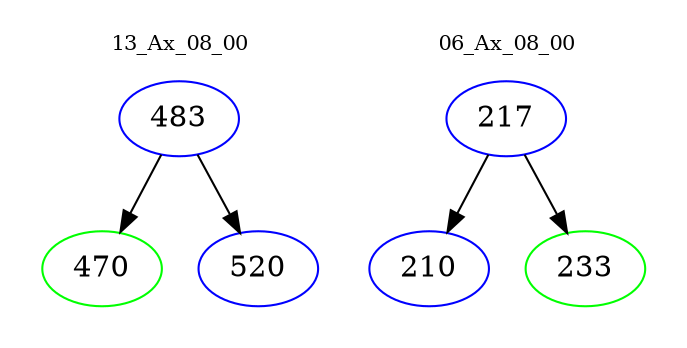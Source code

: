 digraph{
subgraph cluster_0 {
color = white
label = "13_Ax_08_00";
fontsize=10;
T0_483 [label="483", color="blue"]
T0_483 -> T0_470 [color="black"]
T0_470 [label="470", color="green"]
T0_483 -> T0_520 [color="black"]
T0_520 [label="520", color="blue"]
}
subgraph cluster_1 {
color = white
label = "06_Ax_08_00";
fontsize=10;
T1_217 [label="217", color="blue"]
T1_217 -> T1_210 [color="black"]
T1_210 [label="210", color="blue"]
T1_217 -> T1_233 [color="black"]
T1_233 [label="233", color="green"]
}
}
